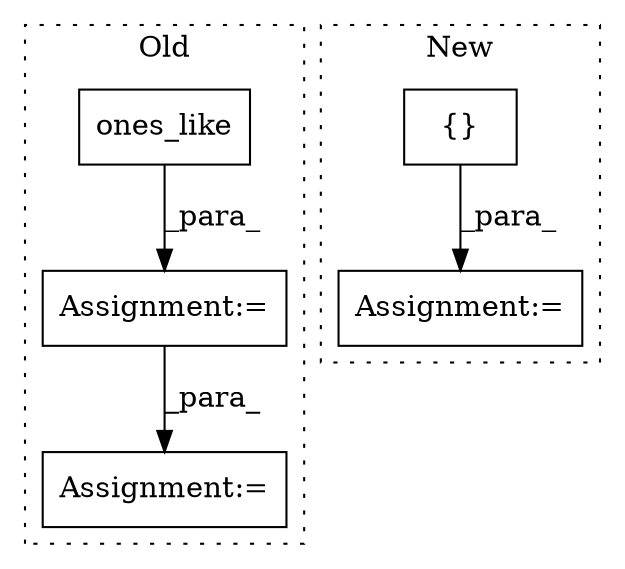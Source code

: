 digraph G {
subgraph cluster0 {
1 [label="ones_like" a="32" s="39447,39486" l="10,1" shape="box"];
3 [label="Assignment:=" a="7" s="39410" l="14" shape="box"];
5 [label="Assignment:=" a="7" s="39623" l="14" shape="box"];
label = "Old";
style="dotted";
}
subgraph cluster1 {
2 [label="{}" a="4" s="39395" l="2" shape="box"];
4 [label="Assignment:=" a="7" s="39385" l="1" shape="box"];
label = "New";
style="dotted";
}
1 -> 3 [label="_para_"];
2 -> 4 [label="_para_"];
3 -> 5 [label="_para_"];
}